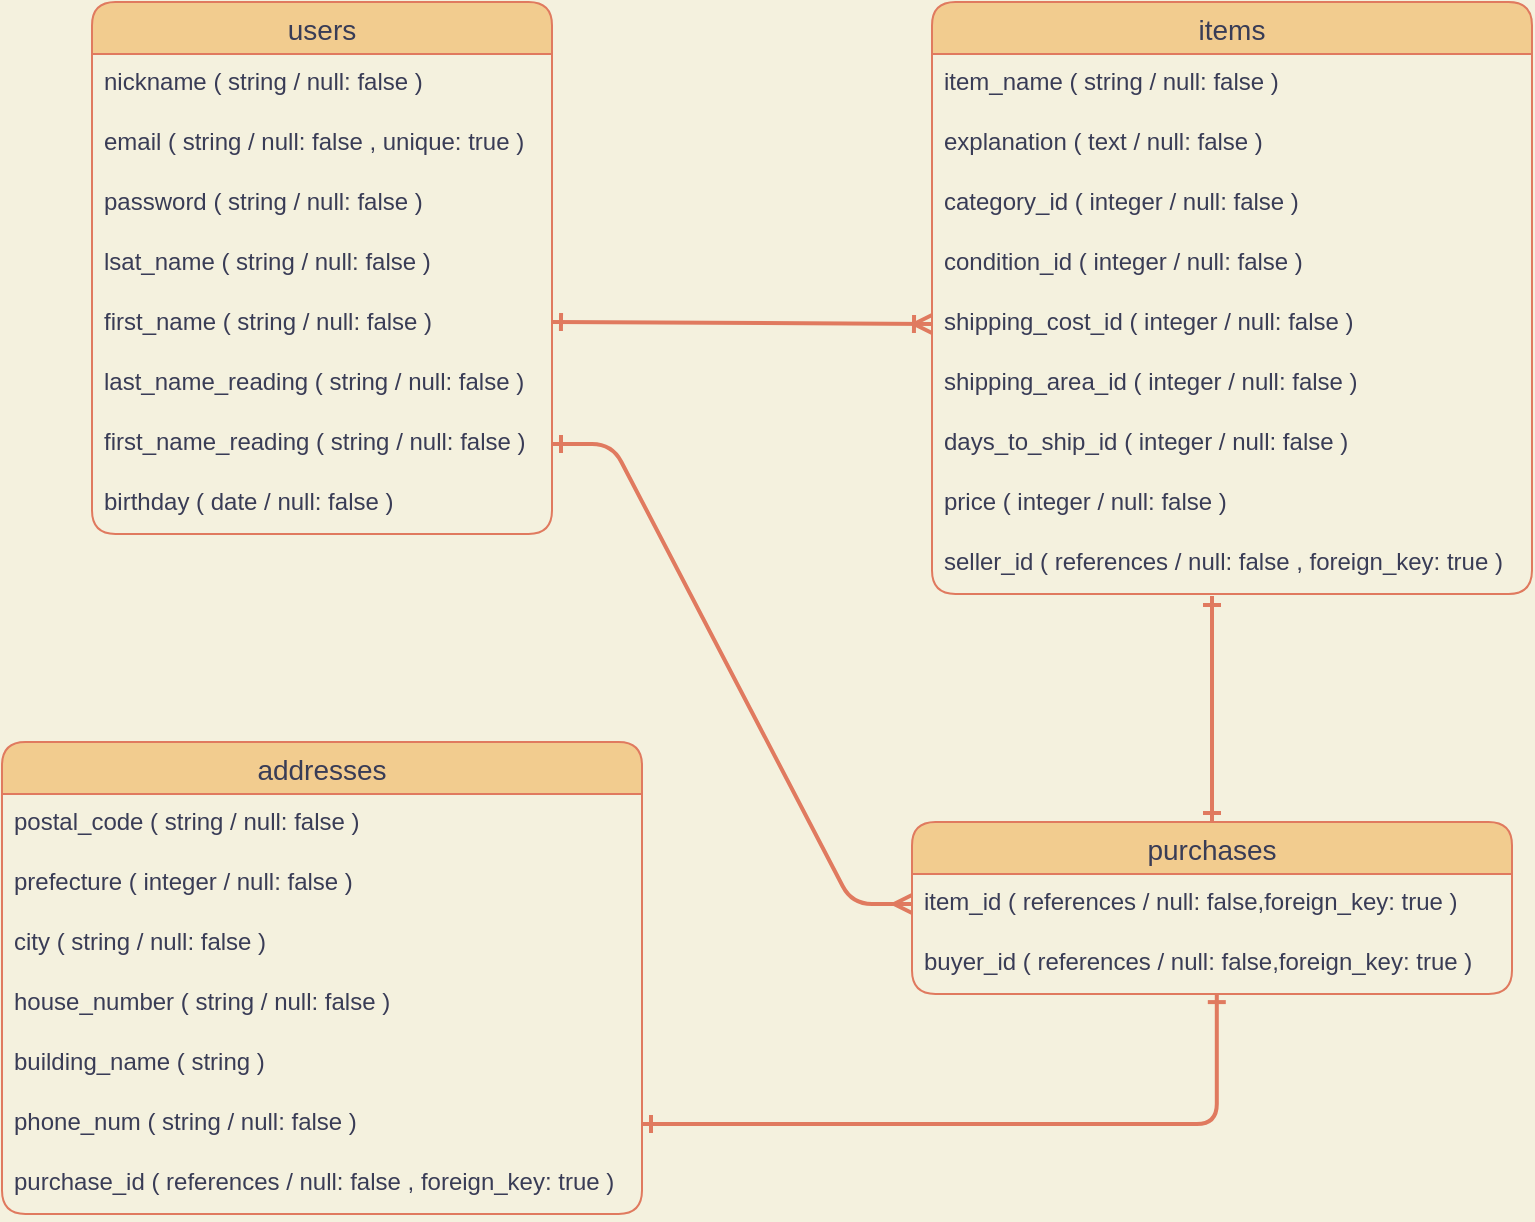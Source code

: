 <mxfile version="13.10.0" type="embed">
    <diagram id="DvgfvEkNCrLLo4COzDNL" name="ページ1">
        <mxGraphModel dx="1515" dy="1867" grid="0" gridSize="10" guides="1" tooltips="1" connect="1" arrows="1" fold="1" page="0" pageScale="1" pageWidth="850" pageHeight="1100" background="#F4F1DE" math="0" shadow="0">
            <root>
                <mxCell id="0"/>
                <mxCell id="1" parent="0"/>
                <mxCell id="67" value="users" style="swimlane;fontStyle=0;childLayout=stackLayout;horizontal=1;startSize=26;horizontalStack=0;resizeParent=1;resizeParentMax=0;resizeLast=0;collapsible=1;marginBottom=0;align=center;fontSize=14;html=0;rounded=1;fillColor=#F2CC8F;strokeColor=#E07A5F;fontColor=#393C56;" vertex="1" parent="1">
                    <mxGeometry y="-920" width="230" height="266" as="geometry"/>
                </mxCell>
                <mxCell id="68" value="nickname ( string / null: false )" style="text;strokeColor=none;fillColor=none;spacingLeft=4;spacingRight=4;overflow=hidden;rotatable=0;points=[[0,0.5],[1,0.5]];portConstraint=eastwest;fontSize=12;rounded=1;fontColor=#393C56;" vertex="1" parent="67">
                    <mxGeometry y="26" width="230" height="30" as="geometry"/>
                </mxCell>
                <mxCell id="71" value="email ( string / null: false , unique: true )" style="text;strokeColor=none;fillColor=none;spacingLeft=4;spacingRight=4;overflow=hidden;rotatable=0;points=[[0,0.5],[1,0.5]];portConstraint=eastwest;fontSize=12;rounded=1;fontColor=#393C56;" vertex="1" parent="67">
                    <mxGeometry y="56" width="230" height="30" as="geometry"/>
                </mxCell>
                <mxCell id="72" value="password ( string / null: false )" style="text;strokeColor=none;fillColor=none;spacingLeft=4;spacingRight=4;overflow=hidden;rotatable=0;points=[[0,0.5],[1,0.5]];portConstraint=eastwest;fontSize=12;rounded=1;fontColor=#393C56;" vertex="1" parent="67">
                    <mxGeometry y="86" width="230" height="30" as="geometry"/>
                </mxCell>
                <mxCell id="73" value="lsat_name ( string / null: false )" style="text;strokeColor=none;fillColor=none;spacingLeft=4;spacingRight=4;overflow=hidden;rotatable=0;points=[[0,0.5],[1,0.5]];portConstraint=eastwest;fontSize=12;rounded=1;fontColor=#393C56;" vertex="1" parent="67">
                    <mxGeometry y="116" width="230" height="30" as="geometry"/>
                </mxCell>
                <mxCell id="74" value="first_name ( string / null: false )" style="text;strokeColor=none;fillColor=none;spacingLeft=4;spacingRight=4;overflow=hidden;rotatable=0;points=[[0,0.5],[1,0.5]];portConstraint=eastwest;fontSize=12;rounded=1;fontColor=#393C56;" vertex="1" parent="67">
                    <mxGeometry y="146" width="230" height="30" as="geometry"/>
                </mxCell>
                <mxCell id="75" value="last_name_reading ( string / null: false )" style="text;strokeColor=none;fillColor=none;spacingLeft=4;spacingRight=4;overflow=hidden;rotatable=0;points=[[0,0.5],[1,0.5]];portConstraint=eastwest;fontSize=12;rounded=1;fontColor=#393C56;" vertex="1" parent="67">
                    <mxGeometry y="176" width="230" height="30" as="geometry"/>
                </mxCell>
                <mxCell id="76" value="first_name_reading ( string / null: false )" style="text;strokeColor=none;fillColor=none;spacingLeft=4;spacingRight=4;overflow=hidden;rotatable=0;points=[[0,0.5],[1,0.5]];portConstraint=eastwest;fontSize=12;rounded=1;fontColor=#393C56;" vertex="1" parent="67">
                    <mxGeometry y="206" width="230" height="30" as="geometry"/>
                </mxCell>
                <mxCell id="77" value="birthday ( date / null: false )" style="text;strokeColor=none;fillColor=none;spacingLeft=4;spacingRight=4;overflow=hidden;rotatable=0;points=[[0,0.5],[1,0.5]];portConstraint=eastwest;fontSize=12;rounded=1;fontColor=#393C56;" vertex="1" parent="67">
                    <mxGeometry y="236" width="230" height="30" as="geometry"/>
                </mxCell>
                <mxCell id="78" value="items" style="swimlane;fontStyle=0;childLayout=stackLayout;horizontal=1;startSize=26;horizontalStack=0;resizeParent=1;resizeParentMax=0;resizeLast=0;collapsible=1;marginBottom=0;align=center;fontSize=14;html=0;rounded=1;fillColor=#F2CC8F;strokeColor=#E07A5F;fontColor=#393C56;" vertex="1" parent="1">
                    <mxGeometry x="420" y="-920" width="300" height="296" as="geometry"/>
                </mxCell>
                <mxCell id="79" value="item_name ( string / null: false )" style="text;strokeColor=none;fillColor=none;spacingLeft=4;spacingRight=4;overflow=hidden;rotatable=0;points=[[0,0.5],[1,0.5]];portConstraint=eastwest;fontSize=12;rounded=1;fontColor=#393C56;" vertex="1" parent="78">
                    <mxGeometry y="26" width="300" height="30" as="geometry"/>
                </mxCell>
                <mxCell id="82" value="explanation ( text / null: false )" style="text;strokeColor=none;fillColor=none;spacingLeft=4;spacingRight=4;overflow=hidden;rotatable=0;points=[[0,0.5],[1,0.5]];portConstraint=eastwest;fontSize=12;rounded=1;fontColor=#393C56;" vertex="1" parent="78">
                    <mxGeometry y="56" width="300" height="30" as="geometry"/>
                </mxCell>
                <mxCell id="83" value="category_id ( integer / null: false )" style="text;strokeColor=none;fillColor=none;spacingLeft=4;spacingRight=4;overflow=hidden;rotatable=0;points=[[0,0.5],[1,0.5]];portConstraint=eastwest;fontSize=12;rounded=1;fontColor=#393C56;" vertex="1" parent="78">
                    <mxGeometry y="86" width="300" height="30" as="geometry"/>
                </mxCell>
                <mxCell id="84" value="condition_id ( integer / null: false )" style="text;strokeColor=none;fillColor=none;spacingLeft=4;spacingRight=4;overflow=hidden;rotatable=0;points=[[0,0.5],[1,0.5]];portConstraint=eastwest;fontSize=12;rounded=1;fontColor=#393C56;" vertex="1" parent="78">
                    <mxGeometry y="116" width="300" height="30" as="geometry"/>
                </mxCell>
                <mxCell id="85" value="shipping_cost_id ( integer / null: false )" style="text;strokeColor=none;fillColor=none;spacingLeft=4;spacingRight=4;overflow=hidden;rotatable=0;points=[[0,0.5],[1,0.5]];portConstraint=eastwest;fontSize=12;rounded=1;fontColor=#393C56;" vertex="1" parent="78">
                    <mxGeometry y="146" width="300" height="30" as="geometry"/>
                </mxCell>
                <mxCell id="86" value="shipping_area_id ( integer / null: false )" style="text;strokeColor=none;fillColor=none;spacingLeft=4;spacingRight=4;overflow=hidden;rotatable=0;points=[[0,0.5],[1,0.5]];portConstraint=eastwest;fontSize=12;rounded=1;fontColor=#393C56;" vertex="1" parent="78">
                    <mxGeometry y="176" width="300" height="30" as="geometry"/>
                </mxCell>
                <mxCell id="87" value="days_to_ship_id ( integer / null: false )" style="text;strokeColor=none;fillColor=none;spacingLeft=4;spacingRight=4;overflow=hidden;rotatable=0;points=[[0,0.5],[1,0.5]];portConstraint=eastwest;fontSize=12;rounded=1;fontColor=#393C56;" vertex="1" parent="78">
                    <mxGeometry y="206" width="300" height="30" as="geometry"/>
                </mxCell>
                <mxCell id="88" value="price ( integer / null: false )" style="text;strokeColor=none;fillColor=none;spacingLeft=4;spacingRight=4;overflow=hidden;rotatable=0;points=[[0,0.5],[1,0.5]];portConstraint=eastwest;fontSize=12;rounded=1;fontColor=#393C56;" vertex="1" parent="78">
                    <mxGeometry y="236" width="300" height="30" as="geometry"/>
                </mxCell>
                <mxCell id="89" value="seller_id ( references / null: false , foreign_key: true )" style="text;strokeColor=none;fillColor=none;spacingLeft=4;spacingRight=4;overflow=hidden;rotatable=0;points=[[0,0.5],[1,0.5]];portConstraint=eastwest;fontSize=12;rounded=1;fontColor=#393C56;" vertex="1" parent="78">
                    <mxGeometry y="266" width="300" height="30" as="geometry"/>
                </mxCell>
                <mxCell id="90" value="purchases" style="swimlane;fontStyle=0;childLayout=stackLayout;horizontal=1;startSize=26;horizontalStack=0;resizeParent=1;resizeParentMax=0;resizeLast=0;collapsible=1;marginBottom=0;align=center;fontSize=14;html=0;rounded=1;fillColor=#F2CC8F;strokeColor=#E07A5F;fontColor=#393C56;" vertex="1" parent="1">
                    <mxGeometry x="410" y="-510" width="300" height="86" as="geometry"/>
                </mxCell>
                <mxCell id="91" value="item_id ( references / null: false,foreign_key: true )" style="text;strokeColor=none;fillColor=none;spacingLeft=4;spacingRight=4;overflow=hidden;rotatable=0;points=[[0,0.5],[1,0.5]];portConstraint=eastwest;fontSize=12;rounded=1;fontColor=#393C56;" vertex="1" parent="90">
                    <mxGeometry y="26" width="300" height="30" as="geometry"/>
                </mxCell>
                <mxCell id="94" value="buyer_id ( references / null: false,foreign_key: true )" style="text;strokeColor=none;fillColor=none;spacingLeft=4;spacingRight=4;overflow=hidden;rotatable=0;points=[[0,0.5],[1,0.5]];portConstraint=eastwest;fontSize=12;rounded=1;fontColor=#393C56;" vertex="1" parent="90">
                    <mxGeometry y="56" width="300" height="30" as="geometry"/>
                </mxCell>
                <mxCell id="95" value="addresses" style="swimlane;fontStyle=0;childLayout=stackLayout;horizontal=1;startSize=26;horizontalStack=0;resizeParent=1;resizeParentMax=0;resizeLast=0;collapsible=1;marginBottom=0;align=center;fontSize=14;html=0;rounded=1;fillColor=#F2CC8F;strokeColor=#E07A5F;fontColor=#393C56;" vertex="1" parent="1">
                    <mxGeometry x="-45" y="-550" width="320" height="236" as="geometry"/>
                </mxCell>
                <mxCell id="96" value="postal_code ( string / null: false )" style="text;strokeColor=none;fillColor=none;spacingLeft=4;spacingRight=4;overflow=hidden;rotatable=0;points=[[0,0.5],[1,0.5]];portConstraint=eastwest;fontSize=12;rounded=1;fontColor=#393C56;" vertex="1" parent="95">
                    <mxGeometry y="26" width="320" height="30" as="geometry"/>
                </mxCell>
                <mxCell id="99" value="prefecture ( integer / null: false )" style="text;strokeColor=none;fillColor=none;spacingLeft=4;spacingRight=4;overflow=hidden;rotatable=0;points=[[0,0.5],[1,0.5]];portConstraint=eastwest;fontSize=12;rounded=1;fontColor=#393C56;" vertex="1" parent="95">
                    <mxGeometry y="56" width="320" height="30" as="geometry"/>
                </mxCell>
                <mxCell id="100" value="city ( string / null: false )" style="text;strokeColor=none;fillColor=none;spacingLeft=4;spacingRight=4;overflow=hidden;rotatable=0;points=[[0,0.5],[1,0.5]];portConstraint=eastwest;fontSize=12;rounded=1;fontColor=#393C56;" vertex="1" parent="95">
                    <mxGeometry y="86" width="320" height="30" as="geometry"/>
                </mxCell>
                <mxCell id="101" value="house_number ( string / null: false )" style="text;strokeColor=none;fillColor=none;spacingLeft=4;spacingRight=4;overflow=hidden;rotatable=0;points=[[0,0.5],[1,0.5]];portConstraint=eastwest;fontSize=12;rounded=1;fontColor=#393C56;" vertex="1" parent="95">
                    <mxGeometry y="116" width="320" height="30" as="geometry"/>
                </mxCell>
                <mxCell id="102" value="building_name ( string )" style="text;strokeColor=none;fillColor=none;spacingLeft=4;spacingRight=4;overflow=hidden;rotatable=0;points=[[0,0.5],[1,0.5]];portConstraint=eastwest;fontSize=12;rounded=1;fontColor=#393C56;" vertex="1" parent="95">
                    <mxGeometry y="146" width="320" height="30" as="geometry"/>
                </mxCell>
                <mxCell id="103" value="phone_num ( string / null: false )" style="text;strokeColor=none;fillColor=none;spacingLeft=4;spacingRight=4;overflow=hidden;rotatable=0;points=[[0,0.5],[1,0.5]];portConstraint=eastwest;fontSize=12;rounded=1;fontColor=#393C56;" vertex="1" parent="95">
                    <mxGeometry y="176" width="320" height="30" as="geometry"/>
                </mxCell>
                <mxCell id="104" value="purchase_id ( references / null: false , foreign_key: true )" style="text;strokeColor=none;fillColor=none;spacingLeft=4;spacingRight=4;overflow=hidden;rotatable=0;points=[[0,0.5],[1,0.5]];portConstraint=eastwest;fontSize=12;rounded=1;fontColor=#393C56;" vertex="1" parent="95">
                    <mxGeometry y="206" width="320" height="30" as="geometry"/>
                </mxCell>
                <mxCell id="110" value="" style="fontSize=12;html=1;endArrow=ERoneToMany;entryX=0;entryY=0.5;entryDx=0;entryDy=0;startArrow=ERone;startFill=0;strokeWidth=2;strokeColor=#E07A5F;fontColor=#393C56;labelBackgroundColor=#F4F1DE;" edge="1" parent="1" target="85">
                    <mxGeometry width="100" height="100" relative="1" as="geometry">
                        <mxPoint x="230" y="-760" as="sourcePoint"/>
                        <mxPoint x="330" y="-860" as="targetPoint"/>
                    </mxGeometry>
                </mxCell>
                <mxCell id="111" value="" style="edgeStyle=entityRelationEdgeStyle;fontSize=12;html=1;endArrow=ERmany;strokeWidth=2;exitX=1;exitY=0.5;exitDx=0;exitDy=0;entryX=0;entryY=0.5;entryDx=0;entryDy=0;startArrow=ERone;startFill=0;strokeColor=#E07A5F;fontColor=#393C56;labelBackgroundColor=#F4F1DE;" edge="1" parent="1" source="76" target="91">
                    <mxGeometry width="100" height="100" relative="1" as="geometry">
                        <mxPoint x="150" y="-560" as="sourcePoint"/>
                        <mxPoint x="250" y="-660" as="targetPoint"/>
                    </mxGeometry>
                </mxCell>
                <mxCell id="113" value="" style="fontSize=12;html=1;endArrow=ERone;endFill=1;strokeWidth=2;exitX=0.5;exitY=0;exitDx=0;exitDy=0;startArrow=ERone;startFill=0;strokeColor=#E07A5F;fontColor=#393C56;labelBackgroundColor=#F4F1DE;" edge="1" parent="1" source="90">
                    <mxGeometry width="100" height="100" relative="1" as="geometry">
                        <mxPoint x="460" y="-560" as="sourcePoint"/>
                        <mxPoint x="560" y="-623" as="targetPoint"/>
                    </mxGeometry>
                </mxCell>
                <mxCell id="114" value="" style="edgeStyle=orthogonalEdgeStyle;fontSize=12;html=1;endArrow=ERone;endFill=1;strokeWidth=2;entryX=0.508;entryY=0.985;entryDx=0;entryDy=0;entryPerimeter=0;exitX=1;exitY=0.5;exitDx=0;exitDy=0;startArrow=ERone;startFill=0;strokeColor=#E07A5F;fontColor=#393C56;labelBackgroundColor=#F4F1DE;" edge="1" parent="1" source="103" target="94">
                    <mxGeometry width="100" height="100" relative="1" as="geometry">
                        <mxPoint x="430" y="-300" as="sourcePoint"/>
                        <mxPoint x="530" y="-400" as="targetPoint"/>
                    </mxGeometry>
                </mxCell>
            </root>
        </mxGraphModel>
    </diagram>
</mxfile>